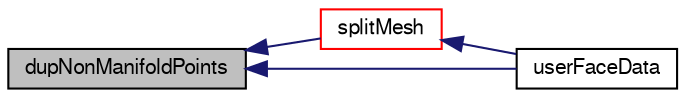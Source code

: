 digraph "dupNonManifoldPoints"
{
  bgcolor="transparent";
  edge [fontname="FreeSans",fontsize="10",labelfontname="FreeSans",labelfontsize="10"];
  node [fontname="FreeSans",fontsize="10",shape=record];
  rankdir="LR";
  Node6624 [label="dupNonManifoldPoints",height=0.2,width=0.4,color="black", fillcolor="grey75", style="filled", fontcolor="black"];
  Node6624 -> Node6625 [dir="back",color="midnightblue",fontsize="10",style="solid",fontname="FreeSans"];
  Node6625 [label="splitMesh",height=0.2,width=0.4,color="red",URL="$a24662.html#a08f4ea0b833b94c474aa41d492a55d31",tooltip="Split off (with optional buffer layers) unreachable areas. "];
  Node6625 -> Node6628 [dir="back",color="midnightblue",fontsize="10",style="solid",fontname="FreeSans"];
  Node6628 [label="userFaceData",height=0.2,width=0.4,color="black",URL="$a24662.html#a2cb6efa4184bedfbed60b069881c26a3"];
  Node6624 -> Node6628 [dir="back",color="midnightblue",fontsize="10",style="solid",fontname="FreeSans"];
}
